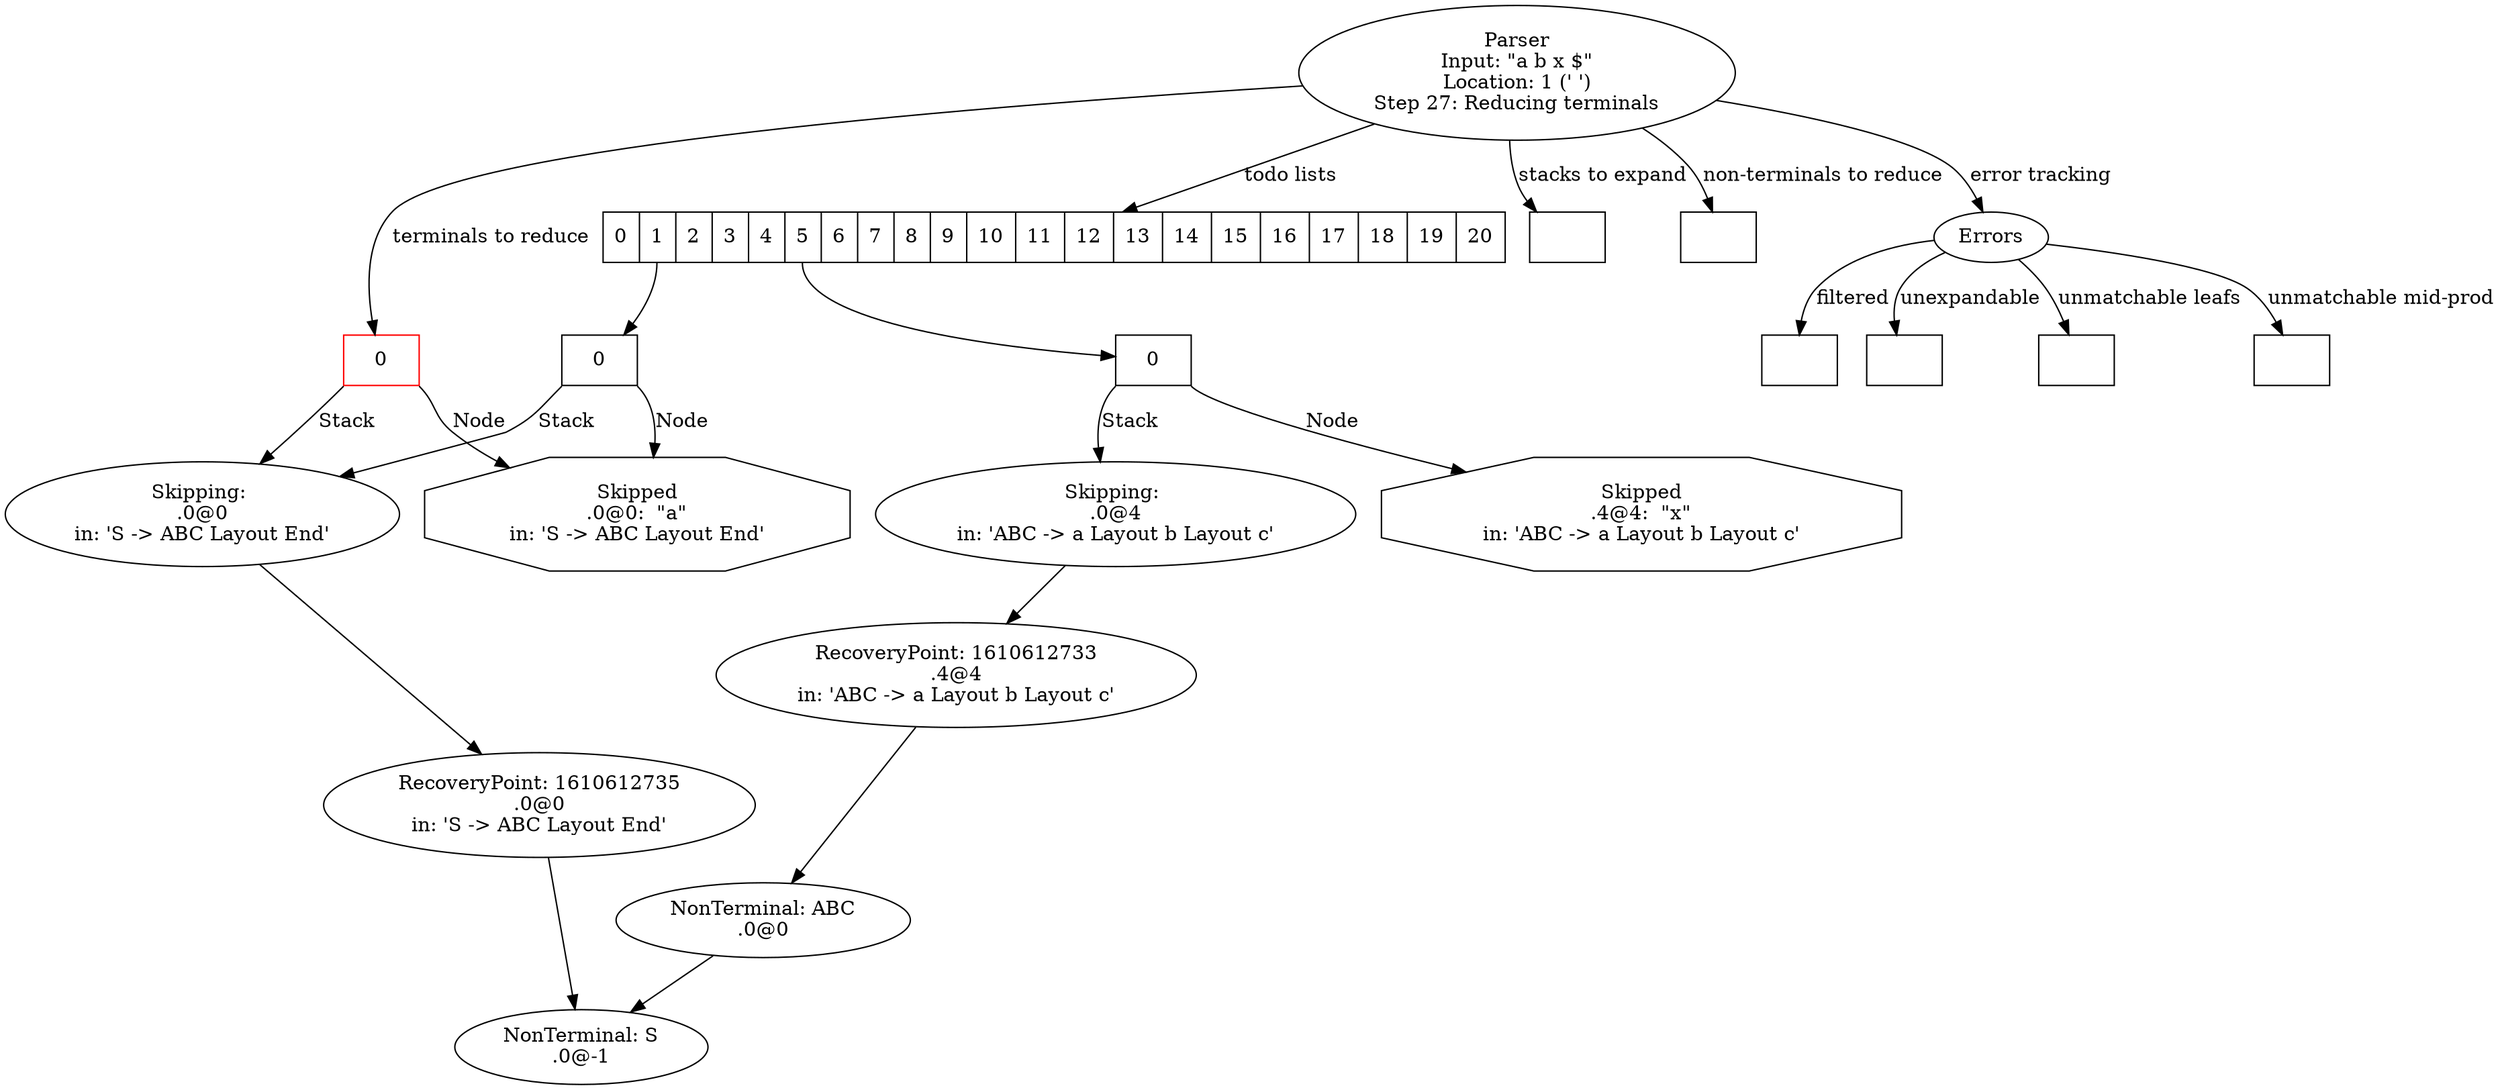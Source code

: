 digraph Parser {
"Parser"["label"="Parser\nInput: \"a b x $\"\nLocation: 1 (' ')\nStep 27: Reducing terminals"];
"todo-1"["label"="<0> 0", "shape"="record"];
"1610612736"["label"="Skipping: \n.0@0\nin: 'S -> ABC Layout End'"];
"1610612735"["label"="RecoveryPoint: 1610612735\n.0@0\nin: 'S -> ABC Layout End'"];
"-1"["label"="NonTerminal: S\n.0@-1"];
"1610612735" -> "-1";
"1610612736" -> "1610612735";
"todo-1":"0":sw -> "1610612736"["label"="Stack"];
"1829344035"["shape"="octagon", "label"="Skipped\n.0@0:  \"a\"\nin: 'S -> ABC Layout End'"];
"todo-1":"0":se -> "1829344035"["label"="Node"];
"todoLists":"1" -> "todo-1";
"todo-5"["label"="<0> 0", "shape"="record"];
"1610612734"["label"="Skipping: \n.0@4\nin: 'ABC -> a Layout b Layout c'"];
"1610612733"["label"="RecoveryPoint: 1610612733\n.4@4\nin: 'ABC -> a Layout b Layout c'"];
"35"["label"="NonTerminal: ABC\n.0@0"];
"35" -> "-1";
"1610612733" -> "35";
"1610612734" -> "1610612733";
"todo-5":"0":sw -> "1610612734"["label"="Stack"];
"1637411253"["shape"="octagon", "label"="Skipped\n.4@4:  \"x\"\nin: 'ABC -> a Layout b Layout c'"];
"todo-5":"0":se -> "1637411253"["label"="Node"];
"todoLists":"5" -> "todo-5";
"todoLists"["label"="<0> 0 | <1> 1 | <2> 2 | <3> 3 | <4> 4 | <5> 5 | <6> 6 | <7> 7 | <8> 8 | <9> 9 | <10> 10 | <11> 11 | <12> 12 | <13> 13 | <14> 14 | <15> 15 | <16> 16 | <17> 17 | <18> 18 | <19> 19 | <20> 20", "shape"="record"];
"Parser" -> "todoLists"["label"="todo lists"];
"stacksToExpand"["label"="", "shape"="record"];
"Parser" -> "stacksToExpand"["label"="stacks to expand"];
"terminalsToReduce"["label"="<0> 0", "shape"="record", "color"="red"];
"terminalsToReduce":"0":sw -> "1610612736"["label"="Stack"];
"1829344035"["shape"="octagon", "label"="Skipped\n.0@0:  \"a\"\nin: 'S -> ABC Layout End'"];
"terminalsToReduce":"0":se -> "1829344035"["label"="Node"];
"Parser" -> "terminalsToReduce"["label"="terminals to reduce"];
"nonTerminalsToReduce"["label"="", "shape"="record"];
"Parser" -> "nonTerminalsToReduce"["label"="non-terminals to reduce"];
"unexpandableNodes"["label"="", "shape"="record"];
"unmatchableLeafNodes"["label"="", "shape"="record"];
"unmatchableMidProductionNodes"["shape"="record", "label"=""];
"filteredNodes"["label"="", "shape"="record"];
"error"["label"="Errors"];
"Parser" -> "error"["label"="error tracking"];
"error" -> "unexpandableNodes"["label"="unexpandable"];
"error" -> "unmatchableLeafNodes"["label"="unmatchable leafs"];
"error" -> "unmatchableMidProductionNodes"["label"="unmatchable mid-prod"];
"error" -> "filteredNodes"["label"="filtered"];
}
